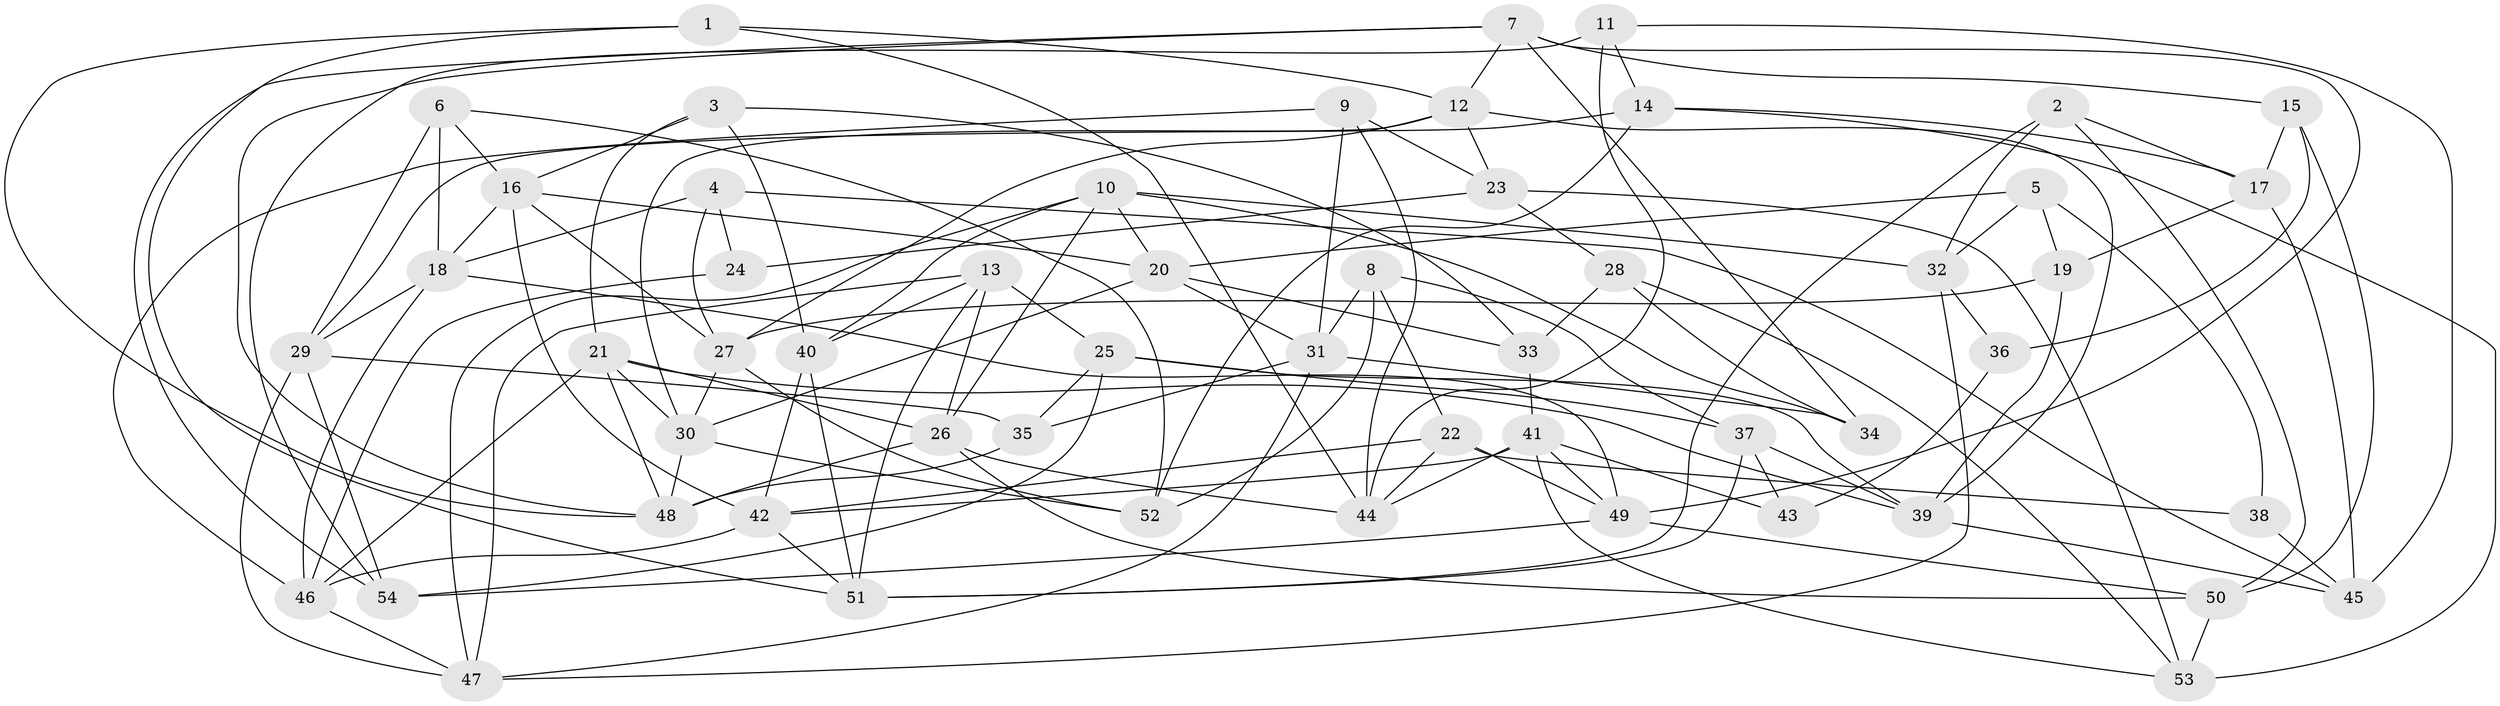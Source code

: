 // original degree distribution, {4: 1.0}
// Generated by graph-tools (version 1.1) at 2025/38/03/04/25 23:38:06]
// undirected, 54 vertices, 134 edges
graph export_dot {
  node [color=gray90,style=filled];
  1;
  2;
  3;
  4;
  5;
  6;
  7;
  8;
  9;
  10;
  11;
  12;
  13;
  14;
  15;
  16;
  17;
  18;
  19;
  20;
  21;
  22;
  23;
  24;
  25;
  26;
  27;
  28;
  29;
  30;
  31;
  32;
  33;
  34;
  35;
  36;
  37;
  38;
  39;
  40;
  41;
  42;
  43;
  44;
  45;
  46;
  47;
  48;
  49;
  50;
  51;
  52;
  53;
  54;
  1 -- 12 [weight=1.0];
  1 -- 44 [weight=1.0];
  1 -- 48 [weight=1.0];
  1 -- 51 [weight=1.0];
  2 -- 17 [weight=1.0];
  2 -- 32 [weight=1.0];
  2 -- 50 [weight=1.0];
  2 -- 51 [weight=1.0];
  3 -- 16 [weight=1.0];
  3 -- 21 [weight=1.0];
  3 -- 33 [weight=1.0];
  3 -- 40 [weight=1.0];
  4 -- 18 [weight=1.0];
  4 -- 24 [weight=1.0];
  4 -- 27 [weight=1.0];
  4 -- 45 [weight=1.0];
  5 -- 19 [weight=1.0];
  5 -- 20 [weight=1.0];
  5 -- 32 [weight=1.0];
  5 -- 38 [weight=1.0];
  6 -- 16 [weight=1.0];
  6 -- 18 [weight=1.0];
  6 -- 29 [weight=1.0];
  6 -- 52 [weight=1.0];
  7 -- 12 [weight=1.0];
  7 -- 15 [weight=1.0];
  7 -- 34 [weight=1.0];
  7 -- 48 [weight=1.0];
  7 -- 49 [weight=1.0];
  7 -- 54 [weight=1.0];
  8 -- 22 [weight=1.0];
  8 -- 31 [weight=1.0];
  8 -- 37 [weight=1.0];
  8 -- 52 [weight=1.0];
  9 -- 23 [weight=1.0];
  9 -- 31 [weight=1.0];
  9 -- 44 [weight=1.0];
  9 -- 46 [weight=1.0];
  10 -- 20 [weight=1.0];
  10 -- 26 [weight=1.0];
  10 -- 32 [weight=1.0];
  10 -- 34 [weight=1.0];
  10 -- 40 [weight=1.0];
  10 -- 47 [weight=1.0];
  11 -- 14 [weight=1.0];
  11 -- 44 [weight=1.0];
  11 -- 45 [weight=1.0];
  11 -- 54 [weight=1.0];
  12 -- 23 [weight=1.0];
  12 -- 27 [weight=1.0];
  12 -- 30 [weight=1.0];
  12 -- 39 [weight=1.0];
  13 -- 25 [weight=1.0];
  13 -- 26 [weight=1.0];
  13 -- 40 [weight=2.0];
  13 -- 47 [weight=1.0];
  13 -- 51 [weight=1.0];
  14 -- 17 [weight=1.0];
  14 -- 29 [weight=1.0];
  14 -- 52 [weight=2.0];
  14 -- 53 [weight=1.0];
  15 -- 17 [weight=1.0];
  15 -- 36 [weight=1.0];
  15 -- 50 [weight=1.0];
  16 -- 18 [weight=1.0];
  16 -- 20 [weight=1.0];
  16 -- 27 [weight=1.0];
  16 -- 42 [weight=1.0];
  17 -- 19 [weight=1.0];
  17 -- 45 [weight=2.0];
  18 -- 29 [weight=1.0];
  18 -- 46 [weight=1.0];
  18 -- 49 [weight=1.0];
  19 -- 27 [weight=1.0];
  19 -- 39 [weight=1.0];
  20 -- 30 [weight=1.0];
  20 -- 31 [weight=1.0];
  20 -- 33 [weight=1.0];
  21 -- 26 [weight=1.0];
  21 -- 30 [weight=1.0];
  21 -- 39 [weight=1.0];
  21 -- 46 [weight=1.0];
  21 -- 48 [weight=1.0];
  22 -- 38 [weight=2.0];
  22 -- 42 [weight=1.0];
  22 -- 44 [weight=1.0];
  22 -- 49 [weight=1.0];
  23 -- 24 [weight=2.0];
  23 -- 28 [weight=1.0];
  23 -- 53 [weight=1.0];
  24 -- 46 [weight=1.0];
  25 -- 35 [weight=1.0];
  25 -- 37 [weight=1.0];
  25 -- 39 [weight=1.0];
  25 -- 54 [weight=2.0];
  26 -- 44 [weight=1.0];
  26 -- 48 [weight=1.0];
  26 -- 50 [weight=1.0];
  27 -- 30 [weight=1.0];
  27 -- 52 [weight=1.0];
  28 -- 33 [weight=1.0];
  28 -- 34 [weight=1.0];
  28 -- 53 [weight=1.0];
  29 -- 35 [weight=1.0];
  29 -- 47 [weight=1.0];
  29 -- 54 [weight=1.0];
  30 -- 48 [weight=1.0];
  30 -- 52 [weight=1.0];
  31 -- 34 [weight=1.0];
  31 -- 35 [weight=1.0];
  31 -- 47 [weight=1.0];
  32 -- 36 [weight=2.0];
  32 -- 47 [weight=1.0];
  33 -- 41 [weight=1.0];
  35 -- 48 [weight=1.0];
  36 -- 43 [weight=1.0];
  37 -- 39 [weight=1.0];
  37 -- 43 [weight=2.0];
  37 -- 51 [weight=1.0];
  38 -- 45 [weight=1.0];
  39 -- 45 [weight=1.0];
  40 -- 42 [weight=1.0];
  40 -- 51 [weight=1.0];
  41 -- 42 [weight=1.0];
  41 -- 43 [weight=1.0];
  41 -- 44 [weight=1.0];
  41 -- 49 [weight=1.0];
  41 -- 53 [weight=1.0];
  42 -- 46 [weight=1.0];
  42 -- 51 [weight=1.0];
  46 -- 47 [weight=1.0];
  49 -- 50 [weight=1.0];
  49 -- 54 [weight=1.0];
  50 -- 53 [weight=2.0];
}
